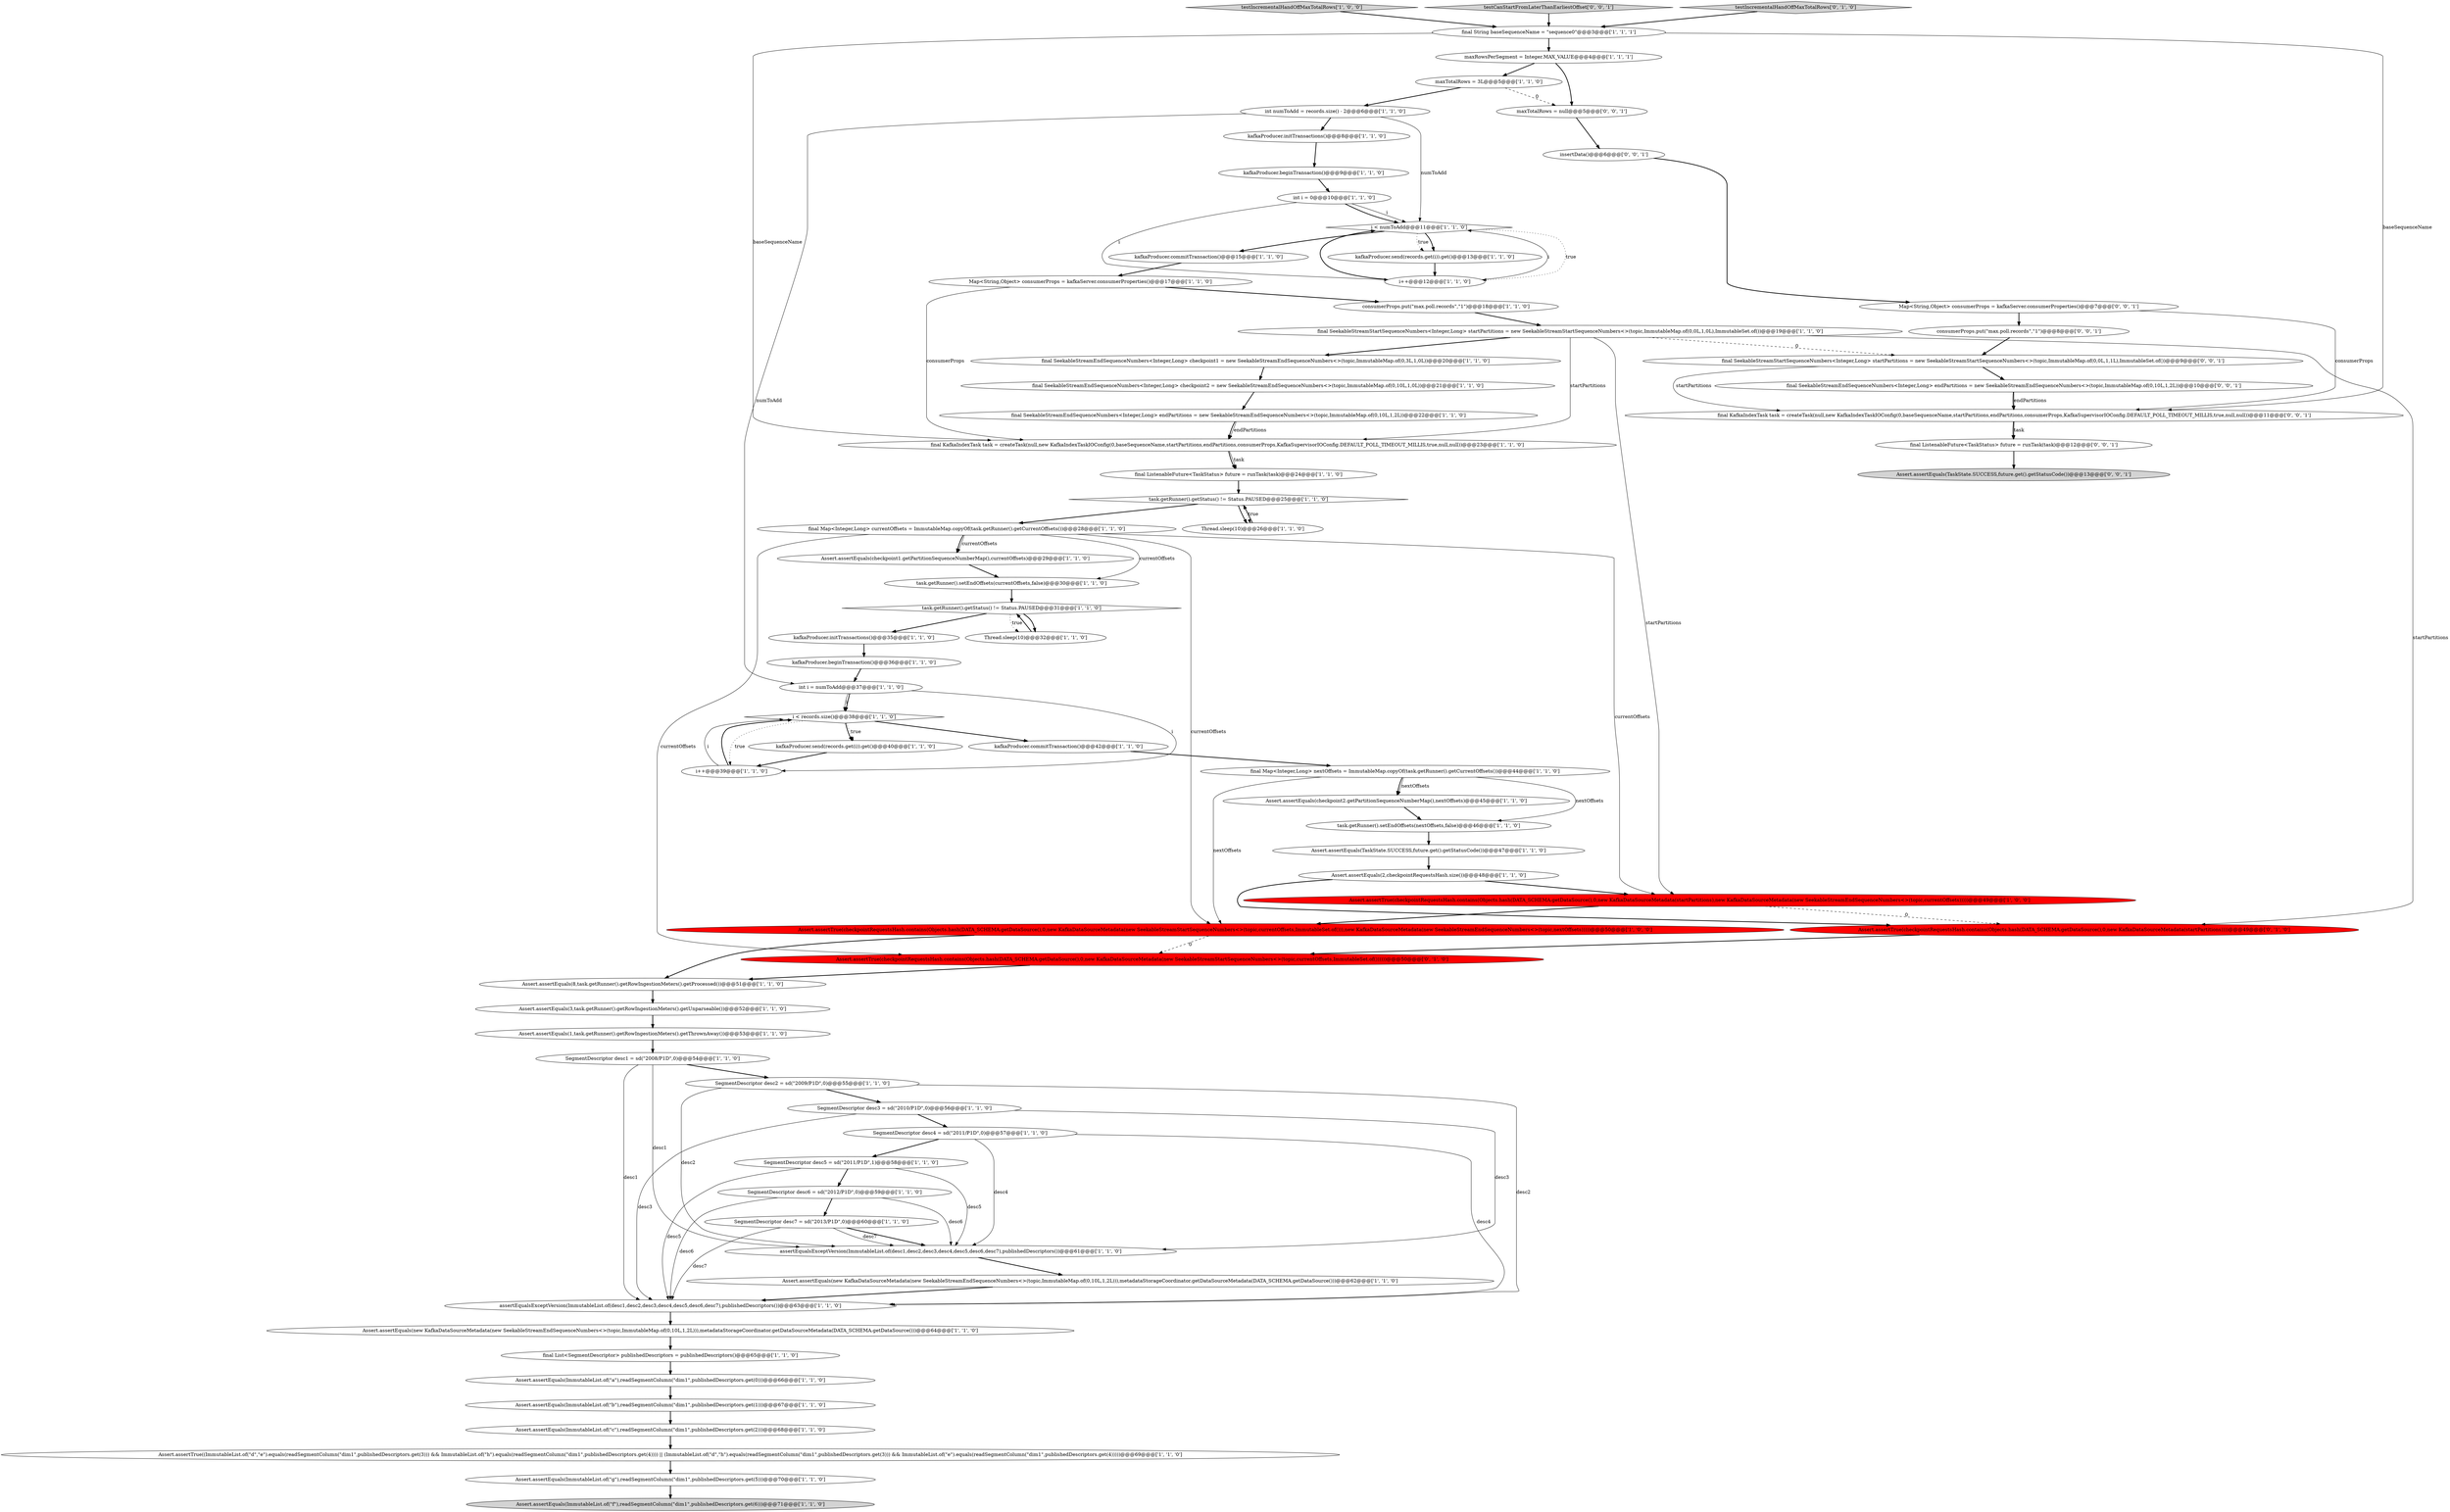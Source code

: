 digraph {
66 [style = filled, label = "consumerProps.put(\"max.poll.records\",\"1\")@@@8@@@['0', '0', '1']", fillcolor = white, shape = ellipse image = "AAA0AAABBB3BBB"];
11 [style = filled, label = "kafkaProducer.initTransactions()@@@35@@@['1', '1', '0']", fillcolor = white, shape = ellipse image = "AAA0AAABBB1BBB"];
12 [style = filled, label = "int i = numToAdd@@@37@@@['1', '1', '0']", fillcolor = white, shape = ellipse image = "AAA0AAABBB1BBB"];
65 [style = filled, label = "final SeekableStreamEndSequenceNumbers<Integer,Long> endPartitions = new SeekableStreamEndSequenceNumbers<>(topic,ImmutableMap.of(0,10L,1,2L))@@@10@@@['0', '0', '1']", fillcolor = white, shape = ellipse image = "AAA0AAABBB3BBB"];
57 [style = filled, label = "maxTotalRows = 3L@@@5@@@['1', '1', '0']", fillcolor = white, shape = ellipse image = "AAA0AAABBB1BBB"];
59 [style = filled, label = "Assert.assertEquals(ImmutableList.of(\"c\"),readSegmentColumn(\"dim1\",publishedDescriptors.get(2)))@@@68@@@['1', '1', '0']", fillcolor = white, shape = ellipse image = "AAA0AAABBB1BBB"];
16 [style = filled, label = "task.getRunner().setEndOffsets(nextOffsets,false)@@@46@@@['1', '1', '0']", fillcolor = white, shape = ellipse image = "AAA0AAABBB1BBB"];
13 [style = filled, label = "kafkaProducer.commitTransaction()@@@15@@@['1', '1', '0']", fillcolor = white, shape = ellipse image = "AAA0AAABBB1BBB"];
23 [style = filled, label = "final KafkaIndexTask task = createTask(null,new KafkaIndexTaskIOConfig(0,baseSequenceName,startPartitions,endPartitions,consumerProps,KafkaSupervisorIOConfig.DEFAULT_POLL_TIMEOUT_MILLIS,true,null,null))@@@23@@@['1', '1', '0']", fillcolor = white, shape = ellipse image = "AAA0AAABBB1BBB"];
34 [style = filled, label = "int i = 0@@@10@@@['1', '1', '0']", fillcolor = white, shape = ellipse image = "AAA0AAABBB1BBB"];
37 [style = filled, label = "Assert.assertEquals(ImmutableList.of(\"f\"),readSegmentColumn(\"dim1\",publishedDescriptors.get(6)))@@@71@@@['1', '1', '0']", fillcolor = lightgray, shape = ellipse image = "AAA0AAABBB1BBB"];
5 [style = filled, label = "Assert.assertEquals(3,task.getRunner().getRowIngestionMeters().getUnparseable())@@@52@@@['1', '1', '0']", fillcolor = white, shape = ellipse image = "AAA0AAABBB1BBB"];
47 [style = filled, label = "i < records.size()@@@38@@@['1', '1', '0']", fillcolor = white, shape = diamond image = "AAA0AAABBB1BBB"];
72 [style = filled, label = "Map<String,Object> consumerProps = kafkaServer.consumerProperties()@@@7@@@['0', '0', '1']", fillcolor = white, shape = ellipse image = "AAA0AAABBB3BBB"];
69 [style = filled, label = "Assert.assertEquals(TaskState.SUCCESS,future.get().getStatusCode())@@@13@@@['0', '0', '1']", fillcolor = lightgray, shape = ellipse image = "AAA0AAABBB3BBB"];
49 [style = filled, label = "assertEqualsExceptVersion(ImmutableList.of(desc1,desc2,desc3,desc4,desc5,desc6,desc7),publishedDescriptors())@@@61@@@['1', '1', '0']", fillcolor = white, shape = ellipse image = "AAA0AAABBB1BBB"];
40 [style = filled, label = "i++@@@39@@@['1', '1', '0']", fillcolor = white, shape = ellipse image = "AAA0AAABBB1BBB"];
60 [style = filled, label = "testIncrementalHandOffMaxTotalRows['1', '0', '0']", fillcolor = lightgray, shape = diamond image = "AAA0AAABBB1BBB"];
68 [style = filled, label = "insertData()@@@6@@@['0', '0', '1']", fillcolor = white, shape = ellipse image = "AAA0AAABBB3BBB"];
24 [style = filled, label = "Assert.assertEquals(ImmutableList.of(\"a\"),readSegmentColumn(\"dim1\",publishedDescriptors.get(0)))@@@66@@@['1', '1', '0']", fillcolor = white, shape = ellipse image = "AAA0AAABBB1BBB"];
14 [style = filled, label = "Thread.sleep(10)@@@26@@@['1', '1', '0']", fillcolor = white, shape = ellipse image = "AAA0AAABBB1BBB"];
10 [style = filled, label = "Assert.assertEquals(ImmutableList.of(\"g\"),readSegmentColumn(\"dim1\",publishedDescriptors.get(5)))@@@70@@@['1', '1', '0']", fillcolor = white, shape = ellipse image = "AAA0AAABBB1BBB"];
0 [style = filled, label = "final Map<Integer,Long> nextOffsets = ImmutableMap.copyOf(task.getRunner().getCurrentOffsets())@@@44@@@['1', '1', '0']", fillcolor = white, shape = ellipse image = "AAA0AAABBB1BBB"];
38 [style = filled, label = "kafkaProducer.initTransactions()@@@8@@@['1', '1', '0']", fillcolor = white, shape = ellipse image = "AAA0AAABBB1BBB"];
43 [style = filled, label = "final SeekableStreamEndSequenceNumbers<Integer,Long> checkpoint2 = new SeekableStreamEndSequenceNumbers<>(topic,ImmutableMap.of(0,10L,1,0L))@@@21@@@['1', '1', '0']", fillcolor = white, shape = ellipse image = "AAA0AAABBB1BBB"];
51 [style = filled, label = "SegmentDescriptor desc3 = sd(\"2010/P1D\",0)@@@56@@@['1', '1', '0']", fillcolor = white, shape = ellipse image = "AAA0AAABBB1BBB"];
21 [style = filled, label = "final ListenableFuture<TaskStatus> future = runTask(task)@@@24@@@['1', '1', '0']", fillcolor = white, shape = ellipse image = "AAA0AAABBB1BBB"];
70 [style = filled, label = "testCanStartFromLaterThanEarliestOffset['0', '0', '1']", fillcolor = lightgray, shape = diamond image = "AAA0AAABBB3BBB"];
74 [style = filled, label = "final ListenableFuture<TaskStatus> future = runTask(task)@@@12@@@['0', '0', '1']", fillcolor = white, shape = ellipse image = "AAA0AAABBB3BBB"];
9 [style = filled, label = "maxRowsPerSegment = Integer.MAX_VALUE@@@4@@@['1', '1', '1']", fillcolor = white, shape = ellipse image = "AAA0AAABBB1BBB"];
36 [style = filled, label = "Assert.assertEquals(new KafkaDataSourceMetadata(new SeekableStreamEndSequenceNumbers<>(topic,ImmutableMap.of(0,10L,1,2L))),metadataStorageCoordinator.getDataSourceMetadata(DATA_SCHEMA.getDataSource()))@@@64@@@['1', '1', '0']", fillcolor = white, shape = ellipse image = "AAA0AAABBB1BBB"];
67 [style = filled, label = "final KafkaIndexTask task = createTask(null,new KafkaIndexTaskIOConfig(0,baseSequenceName,startPartitions,endPartitions,consumerProps,KafkaSupervisorIOConfig.DEFAULT_POLL_TIMEOUT_MILLIS,true,null,null))@@@11@@@['0', '0', '1']", fillcolor = white, shape = ellipse image = "AAA0AAABBB3BBB"];
15 [style = filled, label = "final SeekableStreamEndSequenceNumbers<Integer,Long> endPartitions = new SeekableStreamEndSequenceNumbers<>(topic,ImmutableMap.of(0,10L,1,2L))@@@22@@@['1', '1', '0']", fillcolor = white, shape = ellipse image = "AAA0AAABBB1BBB"];
18 [style = filled, label = "Assert.assertTrue((ImmutableList.of(\"d\",\"e\").equals(readSegmentColumn(\"dim1\",publishedDescriptors.get(3))) && ImmutableList.of(\"h\").equals(readSegmentColumn(\"dim1\",publishedDescriptors.get(4)))) || (ImmutableList.of(\"d\",\"h\").equals(readSegmentColumn(\"dim1\",publishedDescriptors.get(3))) && ImmutableList.of(\"e\").equals(readSegmentColumn(\"dim1\",publishedDescriptors.get(4)))))@@@69@@@['1', '1', '0']", fillcolor = white, shape = ellipse image = "AAA0AAABBB1BBB"];
53 [style = filled, label = "final String baseSequenceName = \"sequence0\"@@@3@@@['1', '1', '1']", fillcolor = white, shape = ellipse image = "AAA0AAABBB1BBB"];
42 [style = filled, label = "SegmentDescriptor desc5 = sd(\"2011/P1D\",1)@@@58@@@['1', '1', '0']", fillcolor = white, shape = ellipse image = "AAA0AAABBB1BBB"];
19 [style = filled, label = "SegmentDescriptor desc4 = sd(\"2011/P1D\",0)@@@57@@@['1', '1', '0']", fillcolor = white, shape = ellipse image = "AAA0AAABBB1BBB"];
41 [style = filled, label = "Assert.assertEquals(1,task.getRunner().getRowIngestionMeters().getThrownAway())@@@53@@@['1', '1', '0']", fillcolor = white, shape = ellipse image = "AAA0AAABBB1BBB"];
52 [style = filled, label = "Assert.assertEquals(checkpoint2.getPartitionSequenceNumberMap(),nextOffsets)@@@45@@@['1', '1', '0']", fillcolor = white, shape = ellipse image = "AAA0AAABBB1BBB"];
4 [style = filled, label = "final Map<Integer,Long> currentOffsets = ImmutableMap.copyOf(task.getRunner().getCurrentOffsets())@@@28@@@['1', '1', '0']", fillcolor = white, shape = ellipse image = "AAA0AAABBB1BBB"];
58 [style = filled, label = "Assert.assertEquals(TaskState.SUCCESS,future.get().getStatusCode())@@@47@@@['1', '1', '0']", fillcolor = white, shape = ellipse image = "AAA0AAABBB1BBB"];
62 [style = filled, label = "testIncrementalHandOffMaxTotalRows['0', '1', '0']", fillcolor = lightgray, shape = diamond image = "AAA0AAABBB2BBB"];
71 [style = filled, label = "maxTotalRows = null@@@5@@@['0', '0', '1']", fillcolor = white, shape = ellipse image = "AAA0AAABBB3BBB"];
50 [style = filled, label = "Map<String,Object> consumerProps = kafkaServer.consumerProperties()@@@17@@@['1', '1', '0']", fillcolor = white, shape = ellipse image = "AAA0AAABBB1BBB"];
46 [style = filled, label = "Thread.sleep(10)@@@32@@@['1', '1', '0']", fillcolor = white, shape = ellipse image = "AAA0AAABBB1BBB"];
39 [style = filled, label = "consumerProps.put(\"max.poll.records\",\"1\")@@@18@@@['1', '1', '0']", fillcolor = white, shape = ellipse image = "AAA0AAABBB1BBB"];
6 [style = filled, label = "i < numToAdd@@@11@@@['1', '1', '0']", fillcolor = white, shape = diamond image = "AAA0AAABBB1BBB"];
7 [style = filled, label = "Assert.assertEquals(ImmutableList.of(\"b\"),readSegmentColumn(\"dim1\",publishedDescriptors.get(1)))@@@67@@@['1', '1', '0']", fillcolor = white, shape = ellipse image = "AAA0AAABBB1BBB"];
28 [style = filled, label = "Assert.assertTrue(checkpointRequestsHash.contains(Objects.hash(DATA_SCHEMA.getDataSource(),0,new KafkaDataSourceMetadata(startPartitions),new KafkaDataSourceMetadata(new SeekableStreamEndSequenceNumbers<>(topic,currentOffsets)))))@@@49@@@['1', '0', '0']", fillcolor = red, shape = ellipse image = "AAA1AAABBB1BBB"];
30 [style = filled, label = "Assert.assertEquals(8,task.getRunner().getRowIngestionMeters().getProcessed())@@@51@@@['1', '1', '0']", fillcolor = white, shape = ellipse image = "AAA0AAABBB1BBB"];
3 [style = filled, label = "kafkaProducer.beginTransaction()@@@9@@@['1', '1', '0']", fillcolor = white, shape = ellipse image = "AAA0AAABBB1BBB"];
25 [style = filled, label = "task.getRunner().setEndOffsets(currentOffsets,false)@@@30@@@['1', '1', '0']", fillcolor = white, shape = ellipse image = "AAA0AAABBB1BBB"];
55 [style = filled, label = "kafkaProducer.beginTransaction()@@@36@@@['1', '1', '0']", fillcolor = white, shape = ellipse image = "AAA0AAABBB1BBB"];
61 [style = filled, label = "task.getRunner().getStatus() != Status.PAUSED@@@25@@@['1', '1', '0']", fillcolor = white, shape = diamond image = "AAA0AAABBB1BBB"];
64 [style = filled, label = "Assert.assertTrue(checkpointRequestsHash.contains(Objects.hash(DATA_SCHEMA.getDataSource(),0,new KafkaDataSourceMetadata(startPartitions))))@@@49@@@['0', '1', '0']", fillcolor = red, shape = ellipse image = "AAA1AAABBB2BBB"];
48 [style = filled, label = "int numToAdd = records.size() - 2@@@6@@@['1', '1', '0']", fillcolor = white, shape = ellipse image = "AAA0AAABBB1BBB"];
17 [style = filled, label = "Assert.assertEquals(checkpoint1.getPartitionSequenceNumberMap(),currentOffsets)@@@29@@@['1', '1', '0']", fillcolor = white, shape = ellipse image = "AAA0AAABBB1BBB"];
26 [style = filled, label = "task.getRunner().getStatus() != Status.PAUSED@@@31@@@['1', '1', '0']", fillcolor = white, shape = diamond image = "AAA0AAABBB1BBB"];
45 [style = filled, label = "assertEqualsExceptVersion(ImmutableList.of(desc1,desc2,desc3,desc4,desc5,desc6,desc7),publishedDescriptors())@@@63@@@['1', '1', '0']", fillcolor = white, shape = ellipse image = "AAA0AAABBB1BBB"];
33 [style = filled, label = "final List<SegmentDescriptor> publishedDescriptors = publishedDescriptors()@@@65@@@['1', '1', '0']", fillcolor = white, shape = ellipse image = "AAA0AAABBB1BBB"];
44 [style = filled, label = "SegmentDescriptor desc6 = sd(\"2012/P1D\",0)@@@59@@@['1', '1', '0']", fillcolor = white, shape = ellipse image = "AAA0AAABBB1BBB"];
56 [style = filled, label = "SegmentDescriptor desc7 = sd(\"2013/P1D\",0)@@@60@@@['1', '1', '0']", fillcolor = white, shape = ellipse image = "AAA0AAABBB1BBB"];
22 [style = filled, label = "final SeekableStreamEndSequenceNumbers<Integer,Long> checkpoint1 = new SeekableStreamEndSequenceNumbers<>(topic,ImmutableMap.of(0,3L,1,0L))@@@20@@@['1', '1', '0']", fillcolor = white, shape = ellipse image = "AAA0AAABBB1BBB"];
27 [style = filled, label = "Assert.assertTrue(checkpointRequestsHash.contains(Objects.hash(DATA_SCHEMA.getDataSource(),0,new KafkaDataSourceMetadata(new SeekableStreamStartSequenceNumbers<>(topic,currentOffsets,ImmutableSet.of())),new KafkaDataSourceMetadata(new SeekableStreamEndSequenceNumbers<>(topic,nextOffsets)))))@@@50@@@['1', '0', '0']", fillcolor = red, shape = ellipse image = "AAA1AAABBB1BBB"];
29 [style = filled, label = "SegmentDescriptor desc2 = sd(\"2009/P1D\",0)@@@55@@@['1', '1', '0']", fillcolor = white, shape = ellipse image = "AAA0AAABBB1BBB"];
32 [style = filled, label = "Assert.assertEquals(2,checkpointRequestsHash.size())@@@48@@@['1', '1', '0']", fillcolor = white, shape = ellipse image = "AAA0AAABBB1BBB"];
8 [style = filled, label = "kafkaProducer.commitTransaction()@@@42@@@['1', '1', '0']", fillcolor = white, shape = ellipse image = "AAA0AAABBB1BBB"];
63 [style = filled, label = "Assert.assertTrue(checkpointRequestsHash.contains(Objects.hash(DATA_SCHEMA.getDataSource(),0,new KafkaDataSourceMetadata(new SeekableStreamStartSequenceNumbers<>(topic,currentOffsets,ImmutableSet.of())))))@@@50@@@['0', '1', '0']", fillcolor = red, shape = ellipse image = "AAA1AAABBB2BBB"];
31 [style = filled, label = "kafkaProducer.send(records.get(i)).get()@@@40@@@['1', '1', '0']", fillcolor = white, shape = ellipse image = "AAA0AAABBB1BBB"];
35 [style = filled, label = "SegmentDescriptor desc1 = sd(\"2008/P1D\",0)@@@54@@@['1', '1', '0']", fillcolor = white, shape = ellipse image = "AAA0AAABBB1BBB"];
20 [style = filled, label = "Assert.assertEquals(new KafkaDataSourceMetadata(new SeekableStreamEndSequenceNumbers<>(topic,ImmutableMap.of(0,10L,1,2L))),metadataStorageCoordinator.getDataSourceMetadata(DATA_SCHEMA.getDataSource()))@@@62@@@['1', '1', '0']", fillcolor = white, shape = ellipse image = "AAA0AAABBB1BBB"];
73 [style = filled, label = "final SeekableStreamStartSequenceNumbers<Integer,Long> startPartitions = new SeekableStreamStartSequenceNumbers<>(topic,ImmutableMap.of(0,0L,1,1L),ImmutableSet.of())@@@9@@@['0', '0', '1']", fillcolor = white, shape = ellipse image = "AAA0AAABBB3BBB"];
1 [style = filled, label = "final SeekableStreamStartSequenceNumbers<Integer,Long> startPartitions = new SeekableStreamStartSequenceNumbers<>(topic,ImmutableMap.of(0,0L,1,0L),ImmutableSet.of())@@@19@@@['1', '1', '0']", fillcolor = white, shape = ellipse image = "AAA0AAABBB1BBB"];
2 [style = filled, label = "i++@@@12@@@['1', '1', '0']", fillcolor = white, shape = ellipse image = "AAA0AAABBB1BBB"];
54 [style = filled, label = "kafkaProducer.send(records.get(i)).get()@@@13@@@['1', '1', '0']", fillcolor = white, shape = ellipse image = "AAA0AAABBB1BBB"];
74->69 [style = bold, label=""];
40->47 [style = solid, label="i"];
17->25 [style = bold, label=""];
65->67 [style = bold, label=""];
73->65 [style = bold, label=""];
9->71 [style = bold, label=""];
4->25 [style = solid, label="currentOffsets"];
2->6 [style = bold, label=""];
58->32 [style = bold, label=""];
60->53 [style = bold, label=""];
70->53 [style = bold, label=""];
42->45 [style = solid, label="desc5"];
36->33 [style = bold, label=""];
53->67 [style = solid, label="baseSequenceName"];
27->63 [style = dashed, label="0"];
26->11 [style = bold, label=""];
3->34 [style = bold, label=""];
4->63 [style = solid, label="currentOffsets"];
8->0 [style = bold, label=""];
0->52 [style = bold, label=""];
12->47 [style = bold, label=""];
12->40 [style = solid, label="i"];
42->44 [style = bold, label=""];
62->53 [style = bold, label=""];
1->73 [style = dashed, label="0"];
40->47 [style = bold, label=""];
66->73 [style = bold, label=""];
31->40 [style = bold, label=""];
21->61 [style = bold, label=""];
29->51 [style = bold, label=""];
20->45 [style = bold, label=""];
55->12 [style = bold, label=""];
48->6 [style = solid, label="numToAdd"];
1->64 [style = solid, label="startPartitions"];
26->46 [style = bold, label=""];
19->42 [style = bold, label=""];
68->72 [style = bold, label=""];
6->54 [style = bold, label=""];
27->30 [style = bold, label=""];
22->43 [style = bold, label=""];
0->27 [style = solid, label="nextOffsets"];
34->6 [style = solid, label="i"];
50->39 [style = bold, label=""];
73->67 [style = solid, label="startPartitions"];
71->68 [style = bold, label=""];
6->54 [style = dotted, label="true"];
54->2 [style = bold, label=""];
29->49 [style = solid, label="desc2"];
42->49 [style = solid, label="desc5"];
25->26 [style = bold, label=""];
59->18 [style = bold, label=""];
14->61 [style = bold, label=""];
65->67 [style = solid, label="endPartitions"];
51->45 [style = solid, label="desc3"];
24->7 [style = bold, label=""];
32->64 [style = bold, label=""];
67->74 [style = solid, label="task"];
61->14 [style = dotted, label="true"];
26->46 [style = dotted, label="true"];
44->56 [style = bold, label=""];
35->29 [style = bold, label=""];
4->17 [style = bold, label=""];
29->45 [style = solid, label="desc2"];
53->23 [style = solid, label="baseSequenceName"];
47->31 [style = bold, label=""];
57->71 [style = dashed, label="0"];
45->36 [style = bold, label=""];
44->45 [style = solid, label="desc6"];
38->3 [style = bold, label=""];
19->49 [style = solid, label="desc4"];
13->50 [style = bold, label=""];
0->52 [style = solid, label="nextOffsets"];
44->49 [style = solid, label="desc6"];
6->2 [style = dotted, label="true"];
48->12 [style = solid, label="numToAdd"];
52->16 [style = bold, label=""];
18->10 [style = bold, label=""];
4->17 [style = solid, label="currentOffsets"];
30->5 [style = bold, label=""];
23->21 [style = solid, label="task"];
33->24 [style = bold, label=""];
6->13 [style = bold, label=""];
34->2 [style = solid, label="i"];
7->59 [style = bold, label=""];
39->1 [style = bold, label=""];
11->55 [style = bold, label=""];
19->45 [style = solid, label="desc4"];
12->47 [style = solid, label="i"];
53->9 [style = bold, label=""];
61->4 [style = bold, label=""];
49->20 [style = bold, label=""];
16->58 [style = bold, label=""];
1->28 [style = solid, label="startPartitions"];
10->37 [style = bold, label=""];
41->35 [style = bold, label=""];
15->23 [style = bold, label=""];
56->49 [style = bold, label=""];
47->8 [style = bold, label=""];
9->57 [style = bold, label=""];
2->6 [style = solid, label="i"];
50->23 [style = solid, label="consumerProps"];
4->28 [style = solid, label="currentOffsets"];
67->74 [style = bold, label=""];
64->63 [style = bold, label=""];
47->31 [style = dotted, label="true"];
35->49 [style = solid, label="desc1"];
51->49 [style = solid, label="desc3"];
63->30 [style = bold, label=""];
56->45 [style = solid, label="desc7"];
57->48 [style = bold, label=""];
1->22 [style = bold, label=""];
46->26 [style = bold, label=""];
5->41 [style = bold, label=""];
48->38 [style = bold, label=""];
0->16 [style = solid, label="nextOffsets"];
23->21 [style = bold, label=""];
61->14 [style = bold, label=""];
43->15 [style = bold, label=""];
15->23 [style = solid, label="endPartitions"];
34->6 [style = bold, label=""];
35->45 [style = solid, label="desc1"];
47->40 [style = dotted, label="true"];
1->23 [style = solid, label="startPartitions"];
72->66 [style = bold, label=""];
28->27 [style = bold, label=""];
28->64 [style = dashed, label="0"];
32->28 [style = bold, label=""];
72->67 [style = solid, label="consumerProps"];
51->19 [style = bold, label=""];
56->49 [style = solid, label="desc7"];
4->27 [style = solid, label="currentOffsets"];
}
